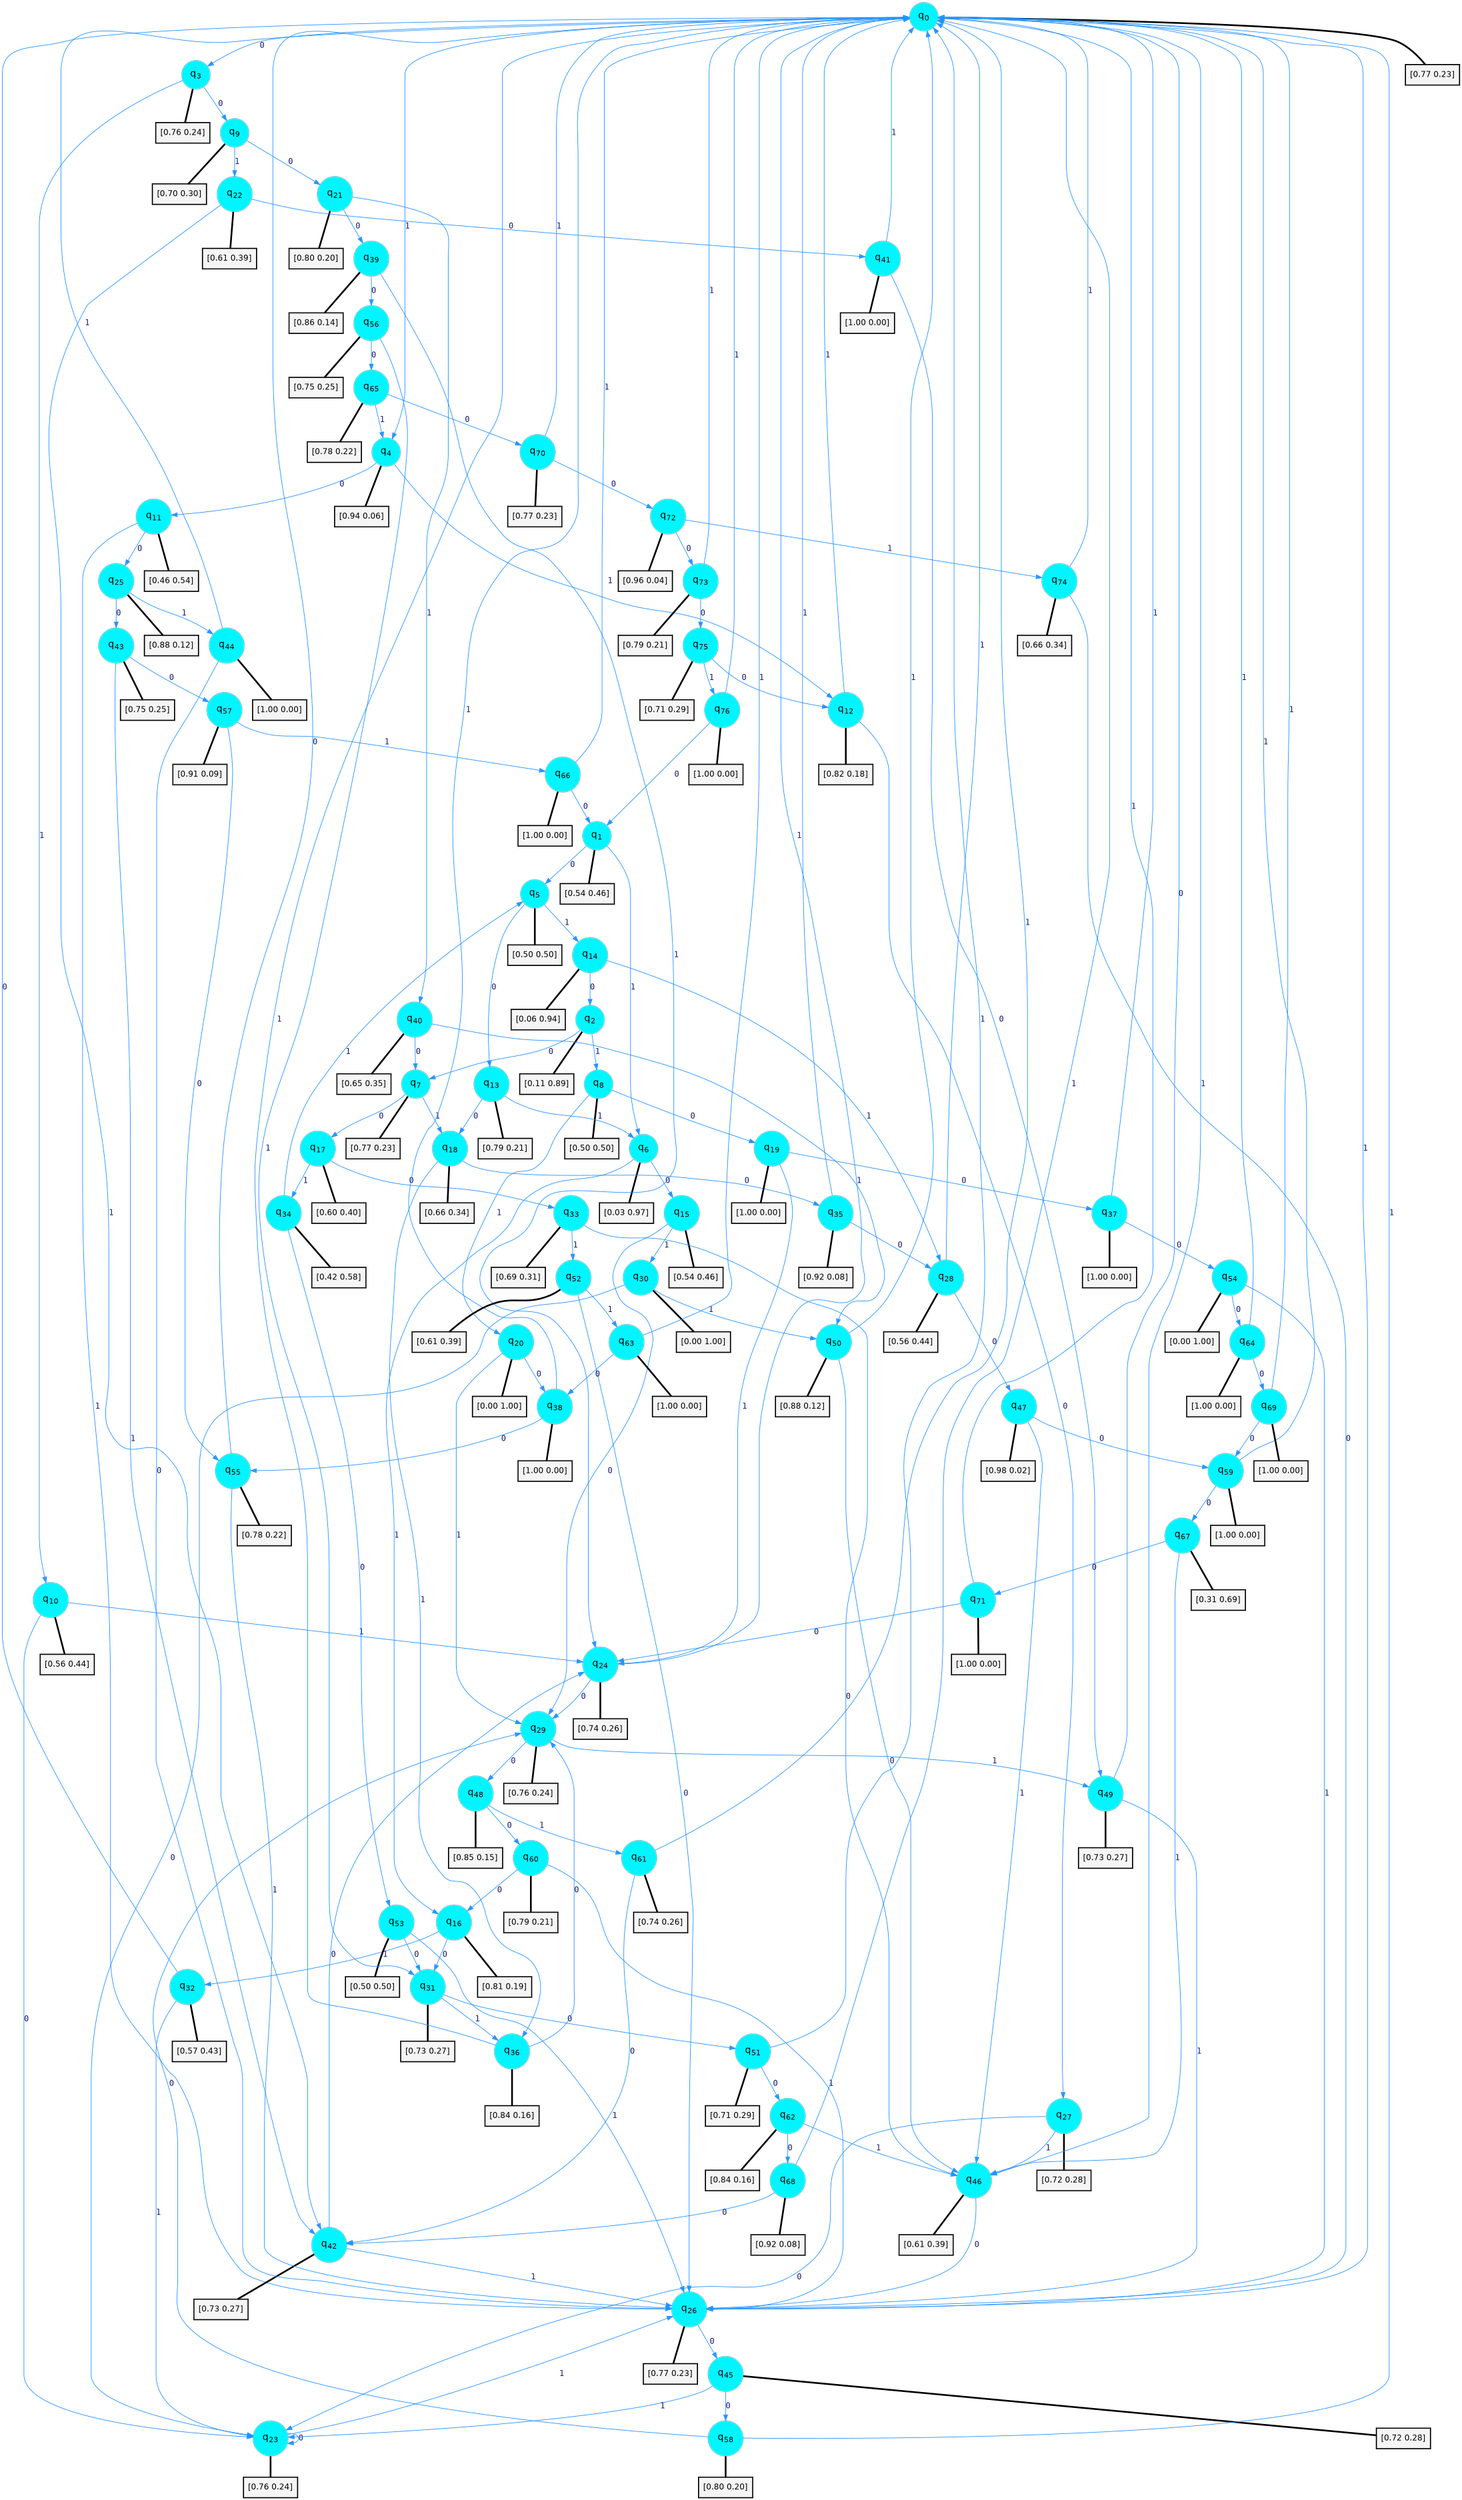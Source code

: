digraph G {
graph [
bgcolor=transparent, dpi=300, rankdir=TD, size="40,25"];
node [
color=gray, fillcolor=turquoise1, fontcolor=black, fontname=Helvetica, fontsize=16, fontweight=bold, shape=circle, style=filled];
edge [
arrowsize=1, color=dodgerblue1, fontcolor=midnightblue, fontname=courier, fontweight=bold, penwidth=1, style=solid, weight=20];
0[label=<q<SUB>0</SUB>>];
1[label=<q<SUB>1</SUB>>];
2[label=<q<SUB>2</SUB>>];
3[label=<q<SUB>3</SUB>>];
4[label=<q<SUB>4</SUB>>];
5[label=<q<SUB>5</SUB>>];
6[label=<q<SUB>6</SUB>>];
7[label=<q<SUB>7</SUB>>];
8[label=<q<SUB>8</SUB>>];
9[label=<q<SUB>9</SUB>>];
10[label=<q<SUB>10</SUB>>];
11[label=<q<SUB>11</SUB>>];
12[label=<q<SUB>12</SUB>>];
13[label=<q<SUB>13</SUB>>];
14[label=<q<SUB>14</SUB>>];
15[label=<q<SUB>15</SUB>>];
16[label=<q<SUB>16</SUB>>];
17[label=<q<SUB>17</SUB>>];
18[label=<q<SUB>18</SUB>>];
19[label=<q<SUB>19</SUB>>];
20[label=<q<SUB>20</SUB>>];
21[label=<q<SUB>21</SUB>>];
22[label=<q<SUB>22</SUB>>];
23[label=<q<SUB>23</SUB>>];
24[label=<q<SUB>24</SUB>>];
25[label=<q<SUB>25</SUB>>];
26[label=<q<SUB>26</SUB>>];
27[label=<q<SUB>27</SUB>>];
28[label=<q<SUB>28</SUB>>];
29[label=<q<SUB>29</SUB>>];
30[label=<q<SUB>30</SUB>>];
31[label=<q<SUB>31</SUB>>];
32[label=<q<SUB>32</SUB>>];
33[label=<q<SUB>33</SUB>>];
34[label=<q<SUB>34</SUB>>];
35[label=<q<SUB>35</SUB>>];
36[label=<q<SUB>36</SUB>>];
37[label=<q<SUB>37</SUB>>];
38[label=<q<SUB>38</SUB>>];
39[label=<q<SUB>39</SUB>>];
40[label=<q<SUB>40</SUB>>];
41[label=<q<SUB>41</SUB>>];
42[label=<q<SUB>42</SUB>>];
43[label=<q<SUB>43</SUB>>];
44[label=<q<SUB>44</SUB>>];
45[label=<q<SUB>45</SUB>>];
46[label=<q<SUB>46</SUB>>];
47[label=<q<SUB>47</SUB>>];
48[label=<q<SUB>48</SUB>>];
49[label=<q<SUB>49</SUB>>];
50[label=<q<SUB>50</SUB>>];
51[label=<q<SUB>51</SUB>>];
52[label=<q<SUB>52</SUB>>];
53[label=<q<SUB>53</SUB>>];
54[label=<q<SUB>54</SUB>>];
55[label=<q<SUB>55</SUB>>];
56[label=<q<SUB>56</SUB>>];
57[label=<q<SUB>57</SUB>>];
58[label=<q<SUB>58</SUB>>];
59[label=<q<SUB>59</SUB>>];
60[label=<q<SUB>60</SUB>>];
61[label=<q<SUB>61</SUB>>];
62[label=<q<SUB>62</SUB>>];
63[label=<q<SUB>63</SUB>>];
64[label=<q<SUB>64</SUB>>];
65[label=<q<SUB>65</SUB>>];
66[label=<q<SUB>66</SUB>>];
67[label=<q<SUB>67</SUB>>];
68[label=<q<SUB>68</SUB>>];
69[label=<q<SUB>69</SUB>>];
70[label=<q<SUB>70</SUB>>];
71[label=<q<SUB>71</SUB>>];
72[label=<q<SUB>72</SUB>>];
73[label=<q<SUB>73</SUB>>];
74[label=<q<SUB>74</SUB>>];
75[label=<q<SUB>75</SUB>>];
76[label=<q<SUB>76</SUB>>];
77[label="[0.77 0.23]", shape=box,fontcolor=black, fontname=Helvetica, fontsize=14, penwidth=2, fillcolor=whitesmoke,color=black];
78[label="[0.54 0.46]", shape=box,fontcolor=black, fontname=Helvetica, fontsize=14, penwidth=2, fillcolor=whitesmoke,color=black];
79[label="[0.11 0.89]", shape=box,fontcolor=black, fontname=Helvetica, fontsize=14, penwidth=2, fillcolor=whitesmoke,color=black];
80[label="[0.76 0.24]", shape=box,fontcolor=black, fontname=Helvetica, fontsize=14, penwidth=2, fillcolor=whitesmoke,color=black];
81[label="[0.94 0.06]", shape=box,fontcolor=black, fontname=Helvetica, fontsize=14, penwidth=2, fillcolor=whitesmoke,color=black];
82[label="[0.50 0.50]", shape=box,fontcolor=black, fontname=Helvetica, fontsize=14, penwidth=2, fillcolor=whitesmoke,color=black];
83[label="[0.03 0.97]", shape=box,fontcolor=black, fontname=Helvetica, fontsize=14, penwidth=2, fillcolor=whitesmoke,color=black];
84[label="[0.77 0.23]", shape=box,fontcolor=black, fontname=Helvetica, fontsize=14, penwidth=2, fillcolor=whitesmoke,color=black];
85[label="[0.50 0.50]", shape=box,fontcolor=black, fontname=Helvetica, fontsize=14, penwidth=2, fillcolor=whitesmoke,color=black];
86[label="[0.70 0.30]", shape=box,fontcolor=black, fontname=Helvetica, fontsize=14, penwidth=2, fillcolor=whitesmoke,color=black];
87[label="[0.56 0.44]", shape=box,fontcolor=black, fontname=Helvetica, fontsize=14, penwidth=2, fillcolor=whitesmoke,color=black];
88[label="[0.46 0.54]", shape=box,fontcolor=black, fontname=Helvetica, fontsize=14, penwidth=2, fillcolor=whitesmoke,color=black];
89[label="[0.82 0.18]", shape=box,fontcolor=black, fontname=Helvetica, fontsize=14, penwidth=2, fillcolor=whitesmoke,color=black];
90[label="[0.79 0.21]", shape=box,fontcolor=black, fontname=Helvetica, fontsize=14, penwidth=2, fillcolor=whitesmoke,color=black];
91[label="[0.06 0.94]", shape=box,fontcolor=black, fontname=Helvetica, fontsize=14, penwidth=2, fillcolor=whitesmoke,color=black];
92[label="[0.54 0.46]", shape=box,fontcolor=black, fontname=Helvetica, fontsize=14, penwidth=2, fillcolor=whitesmoke,color=black];
93[label="[0.81 0.19]", shape=box,fontcolor=black, fontname=Helvetica, fontsize=14, penwidth=2, fillcolor=whitesmoke,color=black];
94[label="[0.60 0.40]", shape=box,fontcolor=black, fontname=Helvetica, fontsize=14, penwidth=2, fillcolor=whitesmoke,color=black];
95[label="[0.66 0.34]", shape=box,fontcolor=black, fontname=Helvetica, fontsize=14, penwidth=2, fillcolor=whitesmoke,color=black];
96[label="[1.00 0.00]", shape=box,fontcolor=black, fontname=Helvetica, fontsize=14, penwidth=2, fillcolor=whitesmoke,color=black];
97[label="[0.00 1.00]", shape=box,fontcolor=black, fontname=Helvetica, fontsize=14, penwidth=2, fillcolor=whitesmoke,color=black];
98[label="[0.80 0.20]", shape=box,fontcolor=black, fontname=Helvetica, fontsize=14, penwidth=2, fillcolor=whitesmoke,color=black];
99[label="[0.61 0.39]", shape=box,fontcolor=black, fontname=Helvetica, fontsize=14, penwidth=2, fillcolor=whitesmoke,color=black];
100[label="[0.76 0.24]", shape=box,fontcolor=black, fontname=Helvetica, fontsize=14, penwidth=2, fillcolor=whitesmoke,color=black];
101[label="[0.74 0.26]", shape=box,fontcolor=black, fontname=Helvetica, fontsize=14, penwidth=2, fillcolor=whitesmoke,color=black];
102[label="[0.88 0.12]", shape=box,fontcolor=black, fontname=Helvetica, fontsize=14, penwidth=2, fillcolor=whitesmoke,color=black];
103[label="[0.77 0.23]", shape=box,fontcolor=black, fontname=Helvetica, fontsize=14, penwidth=2, fillcolor=whitesmoke,color=black];
104[label="[0.72 0.28]", shape=box,fontcolor=black, fontname=Helvetica, fontsize=14, penwidth=2, fillcolor=whitesmoke,color=black];
105[label="[0.56 0.44]", shape=box,fontcolor=black, fontname=Helvetica, fontsize=14, penwidth=2, fillcolor=whitesmoke,color=black];
106[label="[0.76 0.24]", shape=box,fontcolor=black, fontname=Helvetica, fontsize=14, penwidth=2, fillcolor=whitesmoke,color=black];
107[label="[0.00 1.00]", shape=box,fontcolor=black, fontname=Helvetica, fontsize=14, penwidth=2, fillcolor=whitesmoke,color=black];
108[label="[0.73 0.27]", shape=box,fontcolor=black, fontname=Helvetica, fontsize=14, penwidth=2, fillcolor=whitesmoke,color=black];
109[label="[0.57 0.43]", shape=box,fontcolor=black, fontname=Helvetica, fontsize=14, penwidth=2, fillcolor=whitesmoke,color=black];
110[label="[0.69 0.31]", shape=box,fontcolor=black, fontname=Helvetica, fontsize=14, penwidth=2, fillcolor=whitesmoke,color=black];
111[label="[0.42 0.58]", shape=box,fontcolor=black, fontname=Helvetica, fontsize=14, penwidth=2, fillcolor=whitesmoke,color=black];
112[label="[0.92 0.08]", shape=box,fontcolor=black, fontname=Helvetica, fontsize=14, penwidth=2, fillcolor=whitesmoke,color=black];
113[label="[0.84 0.16]", shape=box,fontcolor=black, fontname=Helvetica, fontsize=14, penwidth=2, fillcolor=whitesmoke,color=black];
114[label="[1.00 0.00]", shape=box,fontcolor=black, fontname=Helvetica, fontsize=14, penwidth=2, fillcolor=whitesmoke,color=black];
115[label="[1.00 0.00]", shape=box,fontcolor=black, fontname=Helvetica, fontsize=14, penwidth=2, fillcolor=whitesmoke,color=black];
116[label="[0.86 0.14]", shape=box,fontcolor=black, fontname=Helvetica, fontsize=14, penwidth=2, fillcolor=whitesmoke,color=black];
117[label="[0.65 0.35]", shape=box,fontcolor=black, fontname=Helvetica, fontsize=14, penwidth=2, fillcolor=whitesmoke,color=black];
118[label="[1.00 0.00]", shape=box,fontcolor=black, fontname=Helvetica, fontsize=14, penwidth=2, fillcolor=whitesmoke,color=black];
119[label="[0.73 0.27]", shape=box,fontcolor=black, fontname=Helvetica, fontsize=14, penwidth=2, fillcolor=whitesmoke,color=black];
120[label="[0.75 0.25]", shape=box,fontcolor=black, fontname=Helvetica, fontsize=14, penwidth=2, fillcolor=whitesmoke,color=black];
121[label="[1.00 0.00]", shape=box,fontcolor=black, fontname=Helvetica, fontsize=14, penwidth=2, fillcolor=whitesmoke,color=black];
122[label="[0.72 0.28]", shape=box,fontcolor=black, fontname=Helvetica, fontsize=14, penwidth=2, fillcolor=whitesmoke,color=black];
123[label="[0.61 0.39]", shape=box,fontcolor=black, fontname=Helvetica, fontsize=14, penwidth=2, fillcolor=whitesmoke,color=black];
124[label="[0.98 0.02]", shape=box,fontcolor=black, fontname=Helvetica, fontsize=14, penwidth=2, fillcolor=whitesmoke,color=black];
125[label="[0.85 0.15]", shape=box,fontcolor=black, fontname=Helvetica, fontsize=14, penwidth=2, fillcolor=whitesmoke,color=black];
126[label="[0.73 0.27]", shape=box,fontcolor=black, fontname=Helvetica, fontsize=14, penwidth=2, fillcolor=whitesmoke,color=black];
127[label="[0.88 0.12]", shape=box,fontcolor=black, fontname=Helvetica, fontsize=14, penwidth=2, fillcolor=whitesmoke,color=black];
128[label="[0.71 0.29]", shape=box,fontcolor=black, fontname=Helvetica, fontsize=14, penwidth=2, fillcolor=whitesmoke,color=black];
129[label="[0.61 0.39]", shape=box,fontcolor=black, fontname=Helvetica, fontsize=14, penwidth=2, fillcolor=whitesmoke,color=black];
130[label="[0.50 0.50]", shape=box,fontcolor=black, fontname=Helvetica, fontsize=14, penwidth=2, fillcolor=whitesmoke,color=black];
131[label="[0.00 1.00]", shape=box,fontcolor=black, fontname=Helvetica, fontsize=14, penwidth=2, fillcolor=whitesmoke,color=black];
132[label="[0.78 0.22]", shape=box,fontcolor=black, fontname=Helvetica, fontsize=14, penwidth=2, fillcolor=whitesmoke,color=black];
133[label="[0.75 0.25]", shape=box,fontcolor=black, fontname=Helvetica, fontsize=14, penwidth=2, fillcolor=whitesmoke,color=black];
134[label="[0.91 0.09]", shape=box,fontcolor=black, fontname=Helvetica, fontsize=14, penwidth=2, fillcolor=whitesmoke,color=black];
135[label="[0.80 0.20]", shape=box,fontcolor=black, fontname=Helvetica, fontsize=14, penwidth=2, fillcolor=whitesmoke,color=black];
136[label="[1.00 0.00]", shape=box,fontcolor=black, fontname=Helvetica, fontsize=14, penwidth=2, fillcolor=whitesmoke,color=black];
137[label="[0.79 0.21]", shape=box,fontcolor=black, fontname=Helvetica, fontsize=14, penwidth=2, fillcolor=whitesmoke,color=black];
138[label="[0.74 0.26]", shape=box,fontcolor=black, fontname=Helvetica, fontsize=14, penwidth=2, fillcolor=whitesmoke,color=black];
139[label="[0.84 0.16]", shape=box,fontcolor=black, fontname=Helvetica, fontsize=14, penwidth=2, fillcolor=whitesmoke,color=black];
140[label="[1.00 0.00]", shape=box,fontcolor=black, fontname=Helvetica, fontsize=14, penwidth=2, fillcolor=whitesmoke,color=black];
141[label="[1.00 0.00]", shape=box,fontcolor=black, fontname=Helvetica, fontsize=14, penwidth=2, fillcolor=whitesmoke,color=black];
142[label="[0.78 0.22]", shape=box,fontcolor=black, fontname=Helvetica, fontsize=14, penwidth=2, fillcolor=whitesmoke,color=black];
143[label="[1.00 0.00]", shape=box,fontcolor=black, fontname=Helvetica, fontsize=14, penwidth=2, fillcolor=whitesmoke,color=black];
144[label="[0.31 0.69]", shape=box,fontcolor=black, fontname=Helvetica, fontsize=14, penwidth=2, fillcolor=whitesmoke,color=black];
145[label="[0.92 0.08]", shape=box,fontcolor=black, fontname=Helvetica, fontsize=14, penwidth=2, fillcolor=whitesmoke,color=black];
146[label="[1.00 0.00]", shape=box,fontcolor=black, fontname=Helvetica, fontsize=14, penwidth=2, fillcolor=whitesmoke,color=black];
147[label="[0.77 0.23]", shape=box,fontcolor=black, fontname=Helvetica, fontsize=14, penwidth=2, fillcolor=whitesmoke,color=black];
148[label="[1.00 0.00]", shape=box,fontcolor=black, fontname=Helvetica, fontsize=14, penwidth=2, fillcolor=whitesmoke,color=black];
149[label="[0.96 0.04]", shape=box,fontcolor=black, fontname=Helvetica, fontsize=14, penwidth=2, fillcolor=whitesmoke,color=black];
150[label="[0.79 0.21]", shape=box,fontcolor=black, fontname=Helvetica, fontsize=14, penwidth=2, fillcolor=whitesmoke,color=black];
151[label="[0.66 0.34]", shape=box,fontcolor=black, fontname=Helvetica, fontsize=14, penwidth=2, fillcolor=whitesmoke,color=black];
152[label="[0.71 0.29]", shape=box,fontcolor=black, fontname=Helvetica, fontsize=14, penwidth=2, fillcolor=whitesmoke,color=black];
153[label="[1.00 0.00]", shape=box,fontcolor=black, fontname=Helvetica, fontsize=14, penwidth=2, fillcolor=whitesmoke,color=black];
0->3 [label=0];
0->4 [label=1];
0->77 [arrowhead=none, penwidth=3,color=black];
1->5 [label=0];
1->6 [label=1];
1->78 [arrowhead=none, penwidth=3,color=black];
2->7 [label=0];
2->8 [label=1];
2->79 [arrowhead=none, penwidth=3,color=black];
3->9 [label=0];
3->10 [label=1];
3->80 [arrowhead=none, penwidth=3,color=black];
4->11 [label=0];
4->12 [label=1];
4->81 [arrowhead=none, penwidth=3,color=black];
5->13 [label=0];
5->14 [label=1];
5->82 [arrowhead=none, penwidth=3,color=black];
6->15 [label=0];
6->16 [label=1];
6->83 [arrowhead=none, penwidth=3,color=black];
7->17 [label=0];
7->18 [label=1];
7->84 [arrowhead=none, penwidth=3,color=black];
8->19 [label=0];
8->20 [label=1];
8->85 [arrowhead=none, penwidth=3,color=black];
9->21 [label=0];
9->22 [label=1];
9->86 [arrowhead=none, penwidth=3,color=black];
10->23 [label=0];
10->24 [label=1];
10->87 [arrowhead=none, penwidth=3,color=black];
11->25 [label=0];
11->26 [label=1];
11->88 [arrowhead=none, penwidth=3,color=black];
12->27 [label=0];
12->0 [label=1];
12->89 [arrowhead=none, penwidth=3,color=black];
13->18 [label=0];
13->6 [label=1];
13->90 [arrowhead=none, penwidth=3,color=black];
14->2 [label=0];
14->28 [label=1];
14->91 [arrowhead=none, penwidth=3,color=black];
15->29 [label=0];
15->30 [label=1];
15->92 [arrowhead=none, penwidth=3,color=black];
16->31 [label=0];
16->32 [label=1];
16->93 [arrowhead=none, penwidth=3,color=black];
17->33 [label=0];
17->34 [label=1];
17->94 [arrowhead=none, penwidth=3,color=black];
18->35 [label=0];
18->36 [label=1];
18->95 [arrowhead=none, penwidth=3,color=black];
19->37 [label=0];
19->24 [label=1];
19->96 [arrowhead=none, penwidth=3,color=black];
20->38 [label=0];
20->29 [label=1];
20->97 [arrowhead=none, penwidth=3,color=black];
21->39 [label=0];
21->40 [label=1];
21->98 [arrowhead=none, penwidth=3,color=black];
22->41 [label=0];
22->42 [label=1];
22->99 [arrowhead=none, penwidth=3,color=black];
23->23 [label=0];
23->26 [label=1];
23->100 [arrowhead=none, penwidth=3,color=black];
24->29 [label=0];
24->0 [label=1];
24->101 [arrowhead=none, penwidth=3,color=black];
25->43 [label=0];
25->44 [label=1];
25->102 [arrowhead=none, penwidth=3,color=black];
26->45 [label=0];
26->0 [label=1];
26->103 [arrowhead=none, penwidth=3,color=black];
27->23 [label=0];
27->46 [label=1];
27->104 [arrowhead=none, penwidth=3,color=black];
28->47 [label=0];
28->0 [label=1];
28->105 [arrowhead=none, penwidth=3,color=black];
29->48 [label=0];
29->49 [label=1];
29->106 [arrowhead=none, penwidth=3,color=black];
30->23 [label=0];
30->50 [label=1];
30->107 [arrowhead=none, penwidth=3,color=black];
31->51 [label=0];
31->36 [label=1];
31->108 [arrowhead=none, penwidth=3,color=black];
32->0 [label=0];
32->23 [label=1];
32->109 [arrowhead=none, penwidth=3,color=black];
33->46 [label=0];
33->52 [label=1];
33->110 [arrowhead=none, penwidth=3,color=black];
34->53 [label=0];
34->5 [label=1];
34->111 [arrowhead=none, penwidth=3,color=black];
35->28 [label=0];
35->0 [label=1];
35->112 [arrowhead=none, penwidth=3,color=black];
36->29 [label=0];
36->0 [label=1];
36->113 [arrowhead=none, penwidth=3,color=black];
37->54 [label=0];
37->0 [label=1];
37->114 [arrowhead=none, penwidth=3,color=black];
38->55 [label=0];
38->0 [label=1];
38->115 [arrowhead=none, penwidth=3,color=black];
39->56 [label=0];
39->24 [label=1];
39->116 [arrowhead=none, penwidth=3,color=black];
40->7 [label=0];
40->50 [label=1];
40->117 [arrowhead=none, penwidth=3,color=black];
41->49 [label=0];
41->0 [label=1];
41->118 [arrowhead=none, penwidth=3,color=black];
42->24 [label=0];
42->26 [label=1];
42->119 [arrowhead=none, penwidth=3,color=black];
43->57 [label=0];
43->42 [label=1];
43->120 [arrowhead=none, penwidth=3,color=black];
44->26 [label=0];
44->0 [label=1];
44->121 [arrowhead=none, penwidth=3,color=black];
45->58 [label=0];
45->23 [label=1];
45->122 [arrowhead=none, penwidth=3,color=black];
46->26 [label=0];
46->0 [label=1];
46->123 [arrowhead=none, penwidth=3,color=black];
47->59 [label=0];
47->46 [label=1];
47->124 [arrowhead=none, penwidth=3,color=black];
48->60 [label=0];
48->61 [label=1];
48->125 [arrowhead=none, penwidth=3,color=black];
49->0 [label=0];
49->26 [label=1];
49->126 [arrowhead=none, penwidth=3,color=black];
50->46 [label=0];
50->0 [label=1];
50->127 [arrowhead=none, penwidth=3,color=black];
51->62 [label=0];
51->0 [label=1];
51->128 [arrowhead=none, penwidth=3,color=black];
52->26 [label=0];
52->63 [label=1];
52->129 [arrowhead=none, penwidth=3,color=black];
53->31 [label=0];
53->26 [label=1];
53->130 [arrowhead=none, penwidth=3,color=black];
54->64 [label=0];
54->26 [label=1];
54->131 [arrowhead=none, penwidth=3,color=black];
55->0 [label=0];
55->26 [label=1];
55->132 [arrowhead=none, penwidth=3,color=black];
56->65 [label=0];
56->31 [label=1];
56->133 [arrowhead=none, penwidth=3,color=black];
57->55 [label=0];
57->66 [label=1];
57->134 [arrowhead=none, penwidth=3,color=black];
58->29 [label=0];
58->0 [label=1];
58->135 [arrowhead=none, penwidth=3,color=black];
59->67 [label=0];
59->0 [label=1];
59->136 [arrowhead=none, penwidth=3,color=black];
60->16 [label=0];
60->26 [label=1];
60->137 [arrowhead=none, penwidth=3,color=black];
61->42 [label=0];
61->0 [label=1];
61->138 [arrowhead=none, penwidth=3,color=black];
62->68 [label=0];
62->46 [label=1];
62->139 [arrowhead=none, penwidth=3,color=black];
63->38 [label=0];
63->0 [label=1];
63->140 [arrowhead=none, penwidth=3,color=black];
64->69 [label=0];
64->0 [label=1];
64->141 [arrowhead=none, penwidth=3,color=black];
65->70 [label=0];
65->4 [label=1];
65->142 [arrowhead=none, penwidth=3,color=black];
66->1 [label=0];
66->0 [label=1];
66->143 [arrowhead=none, penwidth=3,color=black];
67->71 [label=0];
67->46 [label=1];
67->144 [arrowhead=none, penwidth=3,color=black];
68->42 [label=0];
68->0 [label=1];
68->145 [arrowhead=none, penwidth=3,color=black];
69->59 [label=0];
69->0 [label=1];
69->146 [arrowhead=none, penwidth=3,color=black];
70->72 [label=0];
70->0 [label=1];
70->147 [arrowhead=none, penwidth=3,color=black];
71->24 [label=0];
71->0 [label=1];
71->148 [arrowhead=none, penwidth=3,color=black];
72->73 [label=0];
72->74 [label=1];
72->149 [arrowhead=none, penwidth=3,color=black];
73->75 [label=0];
73->0 [label=1];
73->150 [arrowhead=none, penwidth=3,color=black];
74->26 [label=0];
74->0 [label=1];
74->151 [arrowhead=none, penwidth=3,color=black];
75->12 [label=0];
75->76 [label=1];
75->152 [arrowhead=none, penwidth=3,color=black];
76->1 [label=0];
76->0 [label=1];
76->153 [arrowhead=none, penwidth=3,color=black];
}
